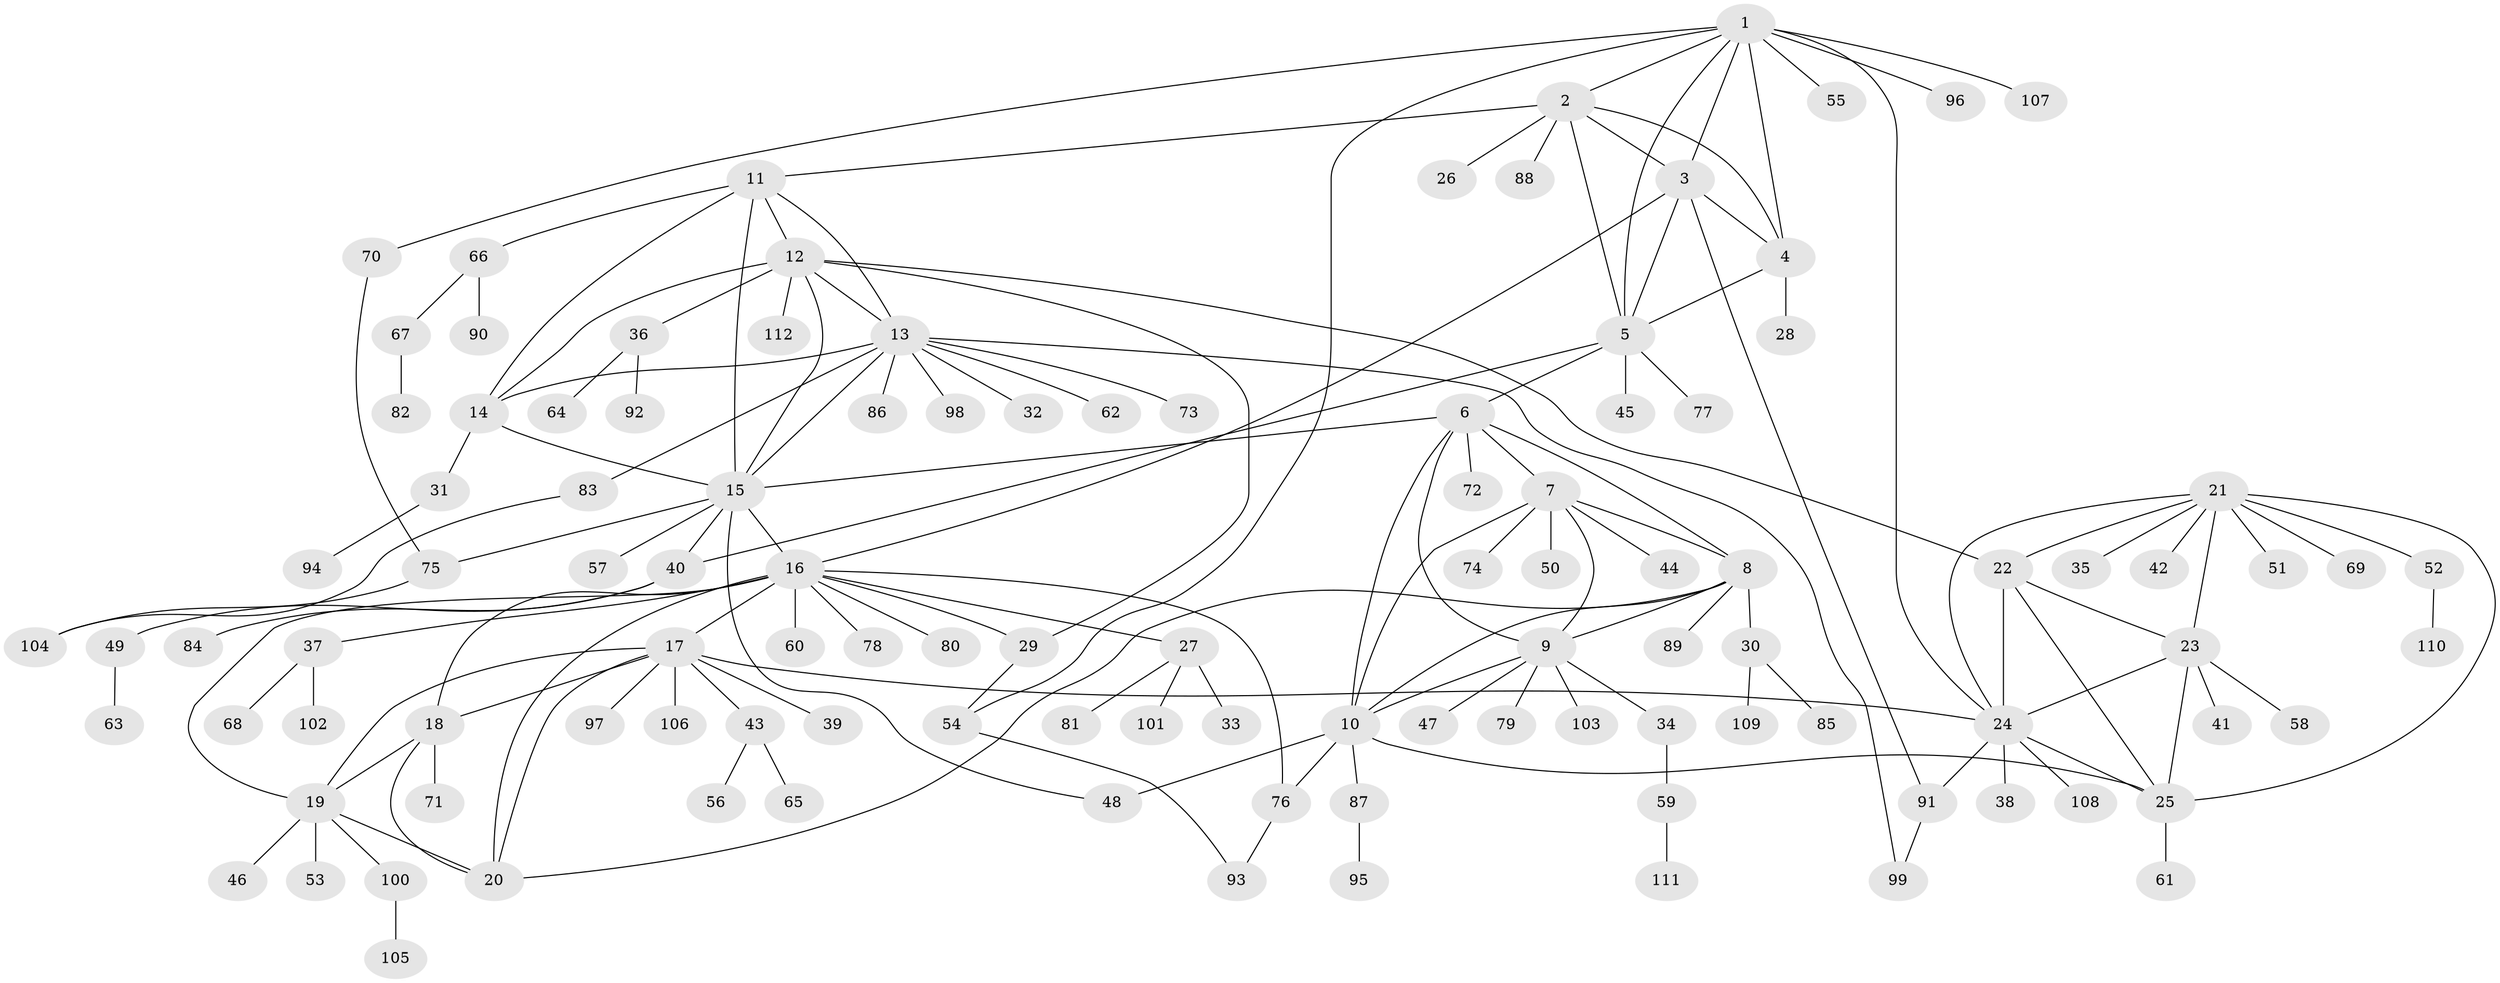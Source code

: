 // coarse degree distribution, {12: 0.012048192771084338, 6: 0.03614457831325301, 5: 0.04819277108433735, 9: 0.03614457831325301, 7: 0.024096385542168676, 11: 0.012048192771084338, 13: 0.024096385542168676, 1: 0.6265060240963856, 3: 0.04819277108433735, 2: 0.13253012048192772}
// Generated by graph-tools (version 1.1) at 2025/24/03/03/25 07:24:16]
// undirected, 112 vertices, 157 edges
graph export_dot {
graph [start="1"]
  node [color=gray90,style=filled];
  1;
  2;
  3;
  4;
  5;
  6;
  7;
  8;
  9;
  10;
  11;
  12;
  13;
  14;
  15;
  16;
  17;
  18;
  19;
  20;
  21;
  22;
  23;
  24;
  25;
  26;
  27;
  28;
  29;
  30;
  31;
  32;
  33;
  34;
  35;
  36;
  37;
  38;
  39;
  40;
  41;
  42;
  43;
  44;
  45;
  46;
  47;
  48;
  49;
  50;
  51;
  52;
  53;
  54;
  55;
  56;
  57;
  58;
  59;
  60;
  61;
  62;
  63;
  64;
  65;
  66;
  67;
  68;
  69;
  70;
  71;
  72;
  73;
  74;
  75;
  76;
  77;
  78;
  79;
  80;
  81;
  82;
  83;
  84;
  85;
  86;
  87;
  88;
  89;
  90;
  91;
  92;
  93;
  94;
  95;
  96;
  97;
  98;
  99;
  100;
  101;
  102;
  103;
  104;
  105;
  106;
  107;
  108;
  109;
  110;
  111;
  112;
  1 -- 2;
  1 -- 3;
  1 -- 4;
  1 -- 5;
  1 -- 24;
  1 -- 54;
  1 -- 55;
  1 -- 70;
  1 -- 96;
  1 -- 107;
  2 -- 3;
  2 -- 4;
  2 -- 5;
  2 -- 11;
  2 -- 26;
  2 -- 88;
  3 -- 4;
  3 -- 5;
  3 -- 16;
  3 -- 91;
  4 -- 5;
  4 -- 28;
  5 -- 6;
  5 -- 40;
  5 -- 45;
  5 -- 77;
  6 -- 7;
  6 -- 8;
  6 -- 9;
  6 -- 10;
  6 -- 15;
  6 -- 72;
  7 -- 8;
  7 -- 9;
  7 -- 10;
  7 -- 44;
  7 -- 50;
  7 -- 74;
  8 -- 9;
  8 -- 10;
  8 -- 20;
  8 -- 30;
  8 -- 89;
  9 -- 10;
  9 -- 34;
  9 -- 47;
  9 -- 79;
  9 -- 103;
  10 -- 25;
  10 -- 48;
  10 -- 76;
  10 -- 87;
  11 -- 12;
  11 -- 13;
  11 -- 14;
  11 -- 15;
  11 -- 66;
  12 -- 13;
  12 -- 14;
  12 -- 15;
  12 -- 22;
  12 -- 29;
  12 -- 36;
  12 -- 112;
  13 -- 14;
  13 -- 15;
  13 -- 32;
  13 -- 62;
  13 -- 73;
  13 -- 83;
  13 -- 86;
  13 -- 98;
  13 -- 99;
  14 -- 15;
  14 -- 31;
  15 -- 16;
  15 -- 40;
  15 -- 48;
  15 -- 57;
  15 -- 75;
  16 -- 17;
  16 -- 18;
  16 -- 19;
  16 -- 20;
  16 -- 27;
  16 -- 29;
  16 -- 37;
  16 -- 60;
  16 -- 76;
  16 -- 78;
  16 -- 80;
  17 -- 18;
  17 -- 19;
  17 -- 20;
  17 -- 24;
  17 -- 39;
  17 -- 43;
  17 -- 97;
  17 -- 106;
  18 -- 19;
  18 -- 20;
  18 -- 71;
  19 -- 20;
  19 -- 46;
  19 -- 53;
  19 -- 100;
  21 -- 22;
  21 -- 23;
  21 -- 24;
  21 -- 25;
  21 -- 35;
  21 -- 42;
  21 -- 51;
  21 -- 52;
  21 -- 69;
  22 -- 23;
  22 -- 24;
  22 -- 25;
  23 -- 24;
  23 -- 25;
  23 -- 41;
  23 -- 58;
  24 -- 25;
  24 -- 38;
  24 -- 91;
  24 -- 108;
  25 -- 61;
  27 -- 33;
  27 -- 81;
  27 -- 101;
  29 -- 54;
  30 -- 85;
  30 -- 109;
  31 -- 94;
  34 -- 59;
  36 -- 64;
  36 -- 92;
  37 -- 68;
  37 -- 102;
  40 -- 49;
  40 -- 84;
  43 -- 56;
  43 -- 65;
  49 -- 63;
  52 -- 110;
  54 -- 93;
  59 -- 111;
  66 -- 67;
  66 -- 90;
  67 -- 82;
  70 -- 75;
  75 -- 104;
  76 -- 93;
  83 -- 104;
  87 -- 95;
  91 -- 99;
  100 -- 105;
}
